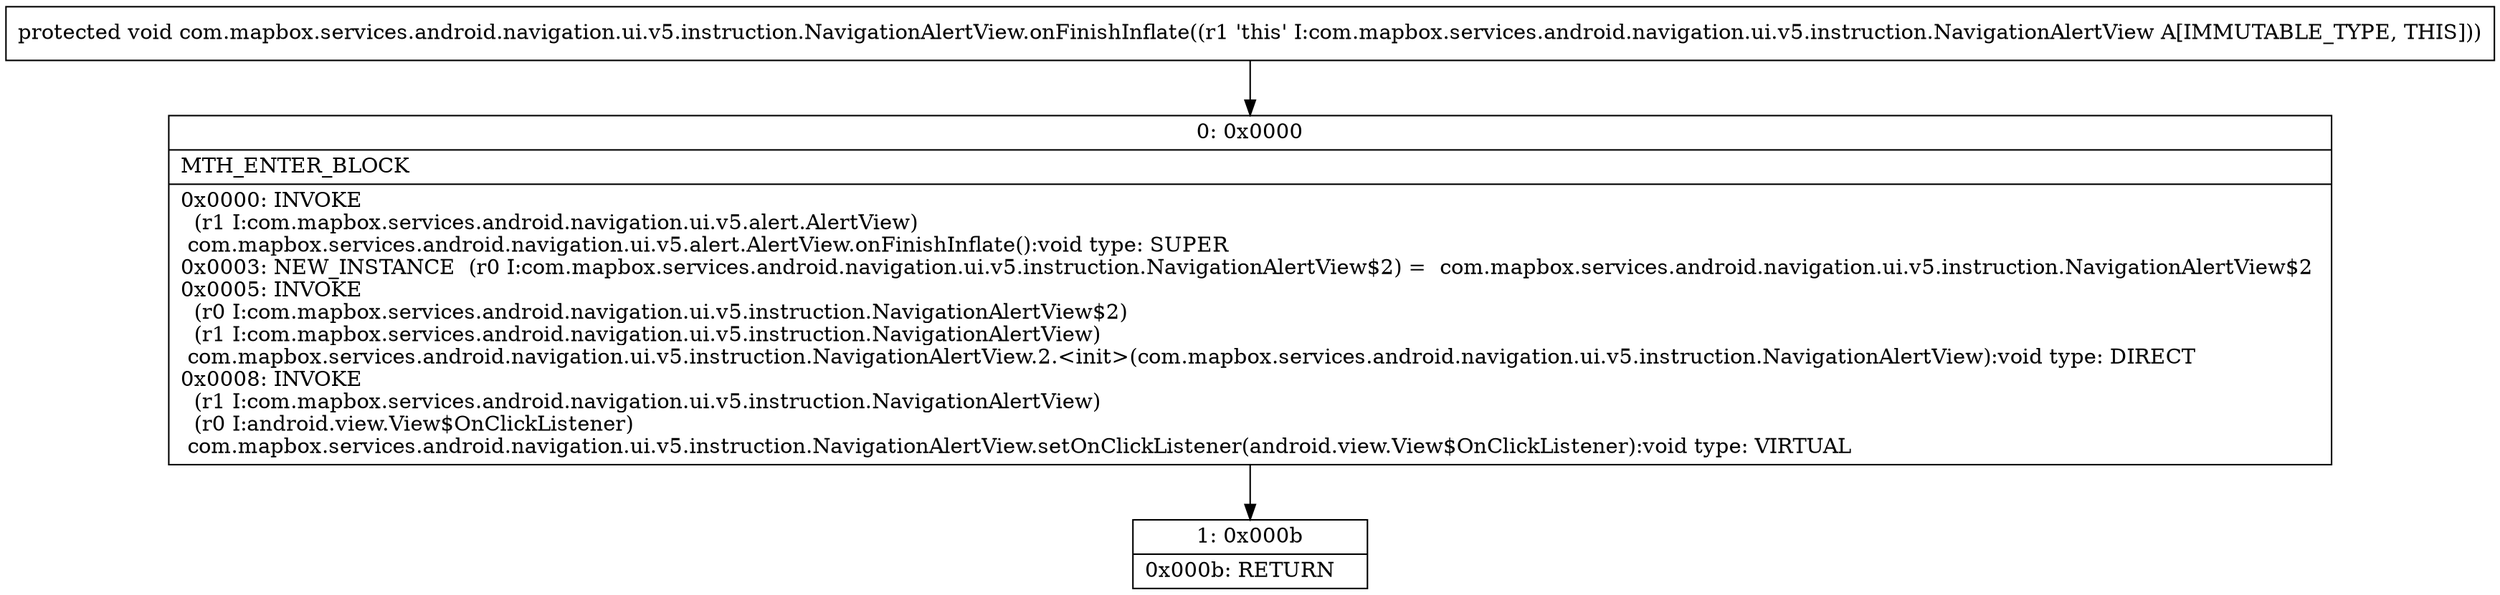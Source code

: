 digraph "CFG forcom.mapbox.services.android.navigation.ui.v5.instruction.NavigationAlertView.onFinishInflate()V" {
Node_0 [shape=record,label="{0\:\ 0x0000|MTH_ENTER_BLOCK\l|0x0000: INVOKE  \l  (r1 I:com.mapbox.services.android.navigation.ui.v5.alert.AlertView)\l com.mapbox.services.android.navigation.ui.v5.alert.AlertView.onFinishInflate():void type: SUPER \l0x0003: NEW_INSTANCE  (r0 I:com.mapbox.services.android.navigation.ui.v5.instruction.NavigationAlertView$2) =  com.mapbox.services.android.navigation.ui.v5.instruction.NavigationAlertView$2 \l0x0005: INVOKE  \l  (r0 I:com.mapbox.services.android.navigation.ui.v5.instruction.NavigationAlertView$2)\l  (r1 I:com.mapbox.services.android.navigation.ui.v5.instruction.NavigationAlertView)\l com.mapbox.services.android.navigation.ui.v5.instruction.NavigationAlertView.2.\<init\>(com.mapbox.services.android.navigation.ui.v5.instruction.NavigationAlertView):void type: DIRECT \l0x0008: INVOKE  \l  (r1 I:com.mapbox.services.android.navigation.ui.v5.instruction.NavigationAlertView)\l  (r0 I:android.view.View$OnClickListener)\l com.mapbox.services.android.navigation.ui.v5.instruction.NavigationAlertView.setOnClickListener(android.view.View$OnClickListener):void type: VIRTUAL \l}"];
Node_1 [shape=record,label="{1\:\ 0x000b|0x000b: RETURN   \l}"];
MethodNode[shape=record,label="{protected void com.mapbox.services.android.navigation.ui.v5.instruction.NavigationAlertView.onFinishInflate((r1 'this' I:com.mapbox.services.android.navigation.ui.v5.instruction.NavigationAlertView A[IMMUTABLE_TYPE, THIS])) }"];
MethodNode -> Node_0;
Node_0 -> Node_1;
}

